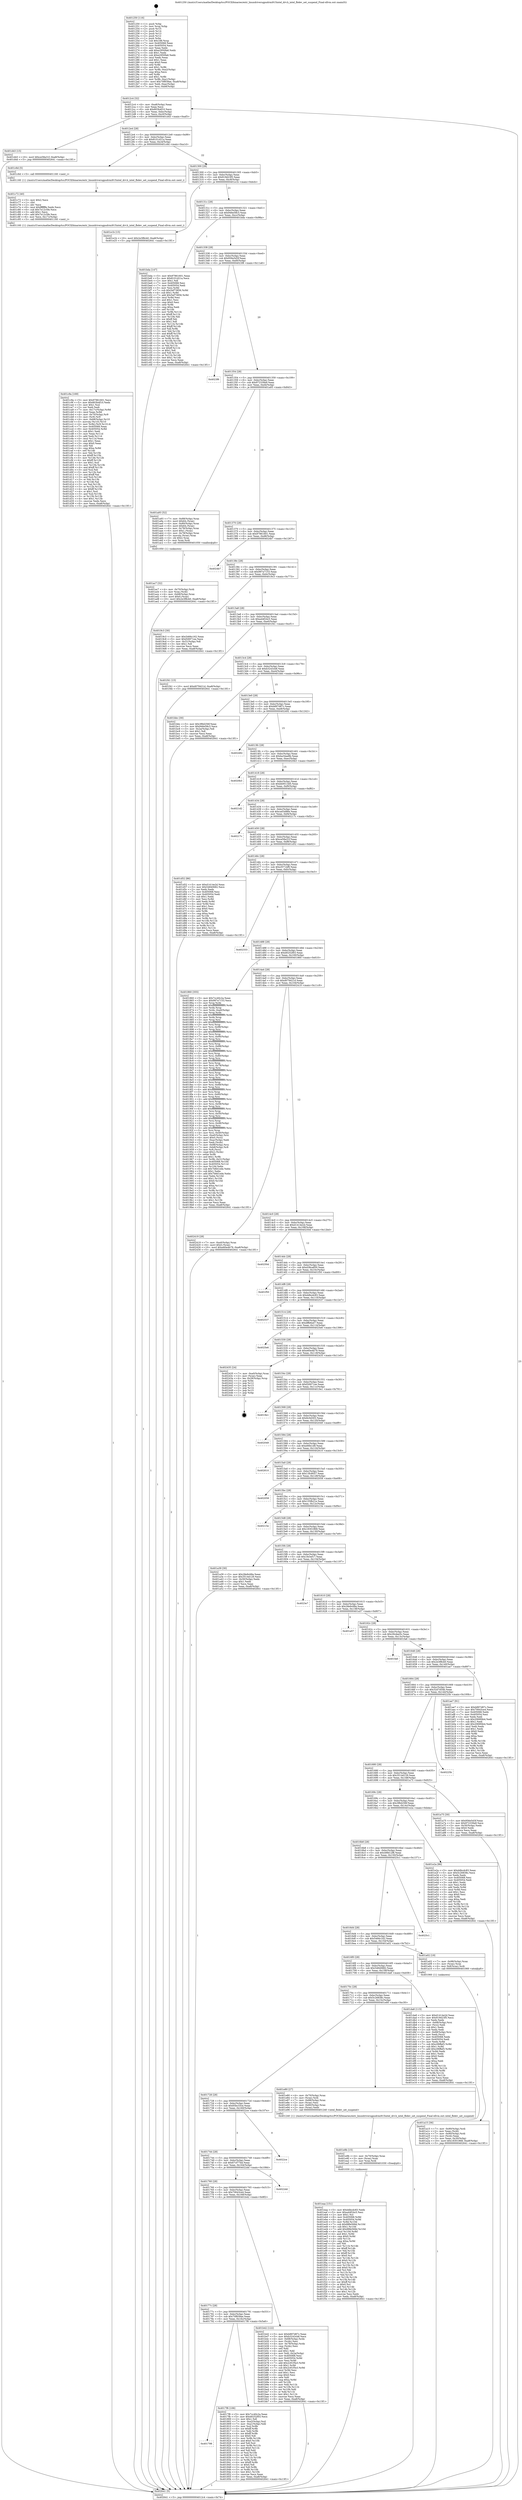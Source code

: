 digraph "0x401250" {
  label = "0x401250 (/mnt/c/Users/mathe/Desktop/tcc/POCII/binaries/extr_linuxdriversgpudrmi915intel_drv.h_intel_fbdev_set_suspend_Final-ollvm.out::main(0))"
  labelloc = "t"
  node[shape=record]

  Entry [label="",width=0.3,height=0.3,shape=circle,fillcolor=black,style=filled]
  "0x4012c4" [label="{
     0x4012c4 [32]\l
     | [instrs]\l
     &nbsp;&nbsp;0x4012c4 \<+6\>: mov -0xa8(%rbp),%eax\l
     &nbsp;&nbsp;0x4012ca \<+2\>: mov %eax,%ecx\l
     &nbsp;&nbsp;0x4012cc \<+6\>: sub $0x803b4f10,%ecx\l
     &nbsp;&nbsp;0x4012d2 \<+6\>: mov %eax,-0xbc(%rbp)\l
     &nbsp;&nbsp;0x4012d8 \<+6\>: mov %ecx,-0xc0(%rbp)\l
     &nbsp;&nbsp;0x4012de \<+6\>: je 0000000000401d43 \<main+0xaf3\>\l
  }"]
  "0x401d43" [label="{
     0x401d43 [15]\l
     | [instrs]\l
     &nbsp;&nbsp;0x401d43 \<+10\>: movl $0xce58a31f,-0xa8(%rbp)\l
     &nbsp;&nbsp;0x401d4d \<+5\>: jmp 0000000000402641 \<main+0x13f1\>\l
  }"]
  "0x4012e4" [label="{
     0x4012e4 [28]\l
     | [instrs]\l
     &nbsp;&nbsp;0x4012e4 \<+5\>: jmp 00000000004012e9 \<main+0x99\>\l
     &nbsp;&nbsp;0x4012e9 \<+6\>: mov -0xbc(%rbp),%eax\l
     &nbsp;&nbsp;0x4012ef \<+5\>: sub $0x8101d21a,%eax\l
     &nbsp;&nbsp;0x4012f4 \<+6\>: mov %eax,-0xc4(%rbp)\l
     &nbsp;&nbsp;0x4012fa \<+6\>: je 0000000000401c6d \<main+0xa1d\>\l
  }"]
  Exit [label="",width=0.3,height=0.3,shape=circle,fillcolor=black,style=filled,peripheries=2]
  "0x401c6d" [label="{
     0x401c6d [5]\l
     | [instrs]\l
     &nbsp;&nbsp;0x401c6d \<+5\>: call 0000000000401160 \<next_i\>\l
     | [calls]\l
     &nbsp;&nbsp;0x401160 \{1\} (/mnt/c/Users/mathe/Desktop/tcc/POCII/binaries/extr_linuxdriversgpudrmi915intel_drv.h_intel_fbdev_set_suspend_Final-ollvm.out::next_i)\l
  }"]
  "0x401300" [label="{
     0x401300 [28]\l
     | [instrs]\l
     &nbsp;&nbsp;0x401300 \<+5\>: jmp 0000000000401305 \<main+0xb5\>\l
     &nbsp;&nbsp;0x401305 \<+6\>: mov -0xbc(%rbp),%eax\l
     &nbsp;&nbsp;0x40130b \<+5\>: sub $0x919d23f5,%eax\l
     &nbsp;&nbsp;0x401310 \<+6\>: mov %eax,-0xc8(%rbp)\l
     &nbsp;&nbsp;0x401316 \<+6\>: je 0000000000401e1b \<main+0xbcb\>\l
  }"]
  "0x401eaa" [label="{
     0x401eaa [151]\l
     | [instrs]\l
     &nbsp;&nbsp;0x401eaa \<+5\>: mov $0xddbcdc83,%edx\l
     &nbsp;&nbsp;0x401eaf \<+5\>: mov $0xa44f24c5,%esi\l
     &nbsp;&nbsp;0x401eb4 \<+2\>: mov $0x1,%cl\l
     &nbsp;&nbsp;0x401eb6 \<+8\>: mov 0x405068,%r8d\l
     &nbsp;&nbsp;0x401ebe \<+8\>: mov 0x405054,%r9d\l
     &nbsp;&nbsp;0x401ec6 \<+3\>: mov %r8d,%r10d\l
     &nbsp;&nbsp;0x401ec9 \<+7\>: sub $0x88fe568d,%r10d\l
     &nbsp;&nbsp;0x401ed0 \<+4\>: sub $0x1,%r10d\l
     &nbsp;&nbsp;0x401ed4 \<+7\>: add $0x88fe568d,%r10d\l
     &nbsp;&nbsp;0x401edb \<+4\>: imul %r10d,%r8d\l
     &nbsp;&nbsp;0x401edf \<+4\>: and $0x1,%r8d\l
     &nbsp;&nbsp;0x401ee3 \<+4\>: cmp $0x0,%r8d\l
     &nbsp;&nbsp;0x401ee7 \<+4\>: sete %r11b\l
     &nbsp;&nbsp;0x401eeb \<+4\>: cmp $0xa,%r9d\l
     &nbsp;&nbsp;0x401eef \<+3\>: setl %bl\l
     &nbsp;&nbsp;0x401ef2 \<+3\>: mov %r11b,%r14b\l
     &nbsp;&nbsp;0x401ef5 \<+4\>: xor $0xff,%r14b\l
     &nbsp;&nbsp;0x401ef9 \<+3\>: mov %bl,%r15b\l
     &nbsp;&nbsp;0x401efc \<+4\>: xor $0xff,%r15b\l
     &nbsp;&nbsp;0x401f00 \<+3\>: xor $0x0,%cl\l
     &nbsp;&nbsp;0x401f03 \<+3\>: mov %r14b,%r12b\l
     &nbsp;&nbsp;0x401f06 \<+4\>: and $0x0,%r12b\l
     &nbsp;&nbsp;0x401f0a \<+3\>: and %cl,%r11b\l
     &nbsp;&nbsp;0x401f0d \<+3\>: mov %r15b,%r13b\l
     &nbsp;&nbsp;0x401f10 \<+4\>: and $0x0,%r13b\l
     &nbsp;&nbsp;0x401f14 \<+2\>: and %cl,%bl\l
     &nbsp;&nbsp;0x401f16 \<+3\>: or %r11b,%r12b\l
     &nbsp;&nbsp;0x401f19 \<+3\>: or %bl,%r13b\l
     &nbsp;&nbsp;0x401f1c \<+3\>: xor %r13b,%r12b\l
     &nbsp;&nbsp;0x401f1f \<+3\>: or %r15b,%r14b\l
     &nbsp;&nbsp;0x401f22 \<+4\>: xor $0xff,%r14b\l
     &nbsp;&nbsp;0x401f26 \<+3\>: or $0x0,%cl\l
     &nbsp;&nbsp;0x401f29 \<+3\>: and %cl,%r14b\l
     &nbsp;&nbsp;0x401f2c \<+3\>: or %r14b,%r12b\l
     &nbsp;&nbsp;0x401f2f \<+4\>: test $0x1,%r12b\l
     &nbsp;&nbsp;0x401f33 \<+3\>: cmovne %esi,%edx\l
     &nbsp;&nbsp;0x401f36 \<+6\>: mov %edx,-0xa8(%rbp)\l
     &nbsp;&nbsp;0x401f3c \<+5\>: jmp 0000000000402641 \<main+0x13f1\>\l
  }"]
  "0x401e1b" [label="{
     0x401e1b [15]\l
     | [instrs]\l
     &nbsp;&nbsp;0x401e1b \<+10\>: movl $0x2e3f8cb0,-0xa8(%rbp)\l
     &nbsp;&nbsp;0x401e25 \<+5\>: jmp 0000000000402641 \<main+0x13f1\>\l
  }"]
  "0x40131c" [label="{
     0x40131c [28]\l
     | [instrs]\l
     &nbsp;&nbsp;0x40131c \<+5\>: jmp 0000000000401321 \<main+0xd1\>\l
     &nbsp;&nbsp;0x401321 \<+6\>: mov -0xbc(%rbp),%eax\l
     &nbsp;&nbsp;0x401327 \<+5\>: sub $0x946e58c3,%eax\l
     &nbsp;&nbsp;0x40132c \<+6\>: mov %eax,-0xcc(%rbp)\l
     &nbsp;&nbsp;0x401332 \<+6\>: je 0000000000401bda \<main+0x98a\>\l
  }"]
  "0x401e9b" [label="{
     0x401e9b [15]\l
     | [instrs]\l
     &nbsp;&nbsp;0x401e9b \<+4\>: mov -0x70(%rbp),%rax\l
     &nbsp;&nbsp;0x401e9f \<+3\>: mov (%rax),%rax\l
     &nbsp;&nbsp;0x401ea2 \<+3\>: mov %rax,%rdi\l
     &nbsp;&nbsp;0x401ea5 \<+5\>: call 0000000000401030 \<free@plt\>\l
     | [calls]\l
     &nbsp;&nbsp;0x401030 \{1\} (unknown)\l
  }"]
  "0x401bda" [label="{
     0x401bda [147]\l
     | [instrs]\l
     &nbsp;&nbsp;0x401bda \<+5\>: mov $0x97861601,%eax\l
     &nbsp;&nbsp;0x401bdf \<+5\>: mov $0x8101d21a,%ecx\l
     &nbsp;&nbsp;0x401be4 \<+2\>: mov $0x1,%dl\l
     &nbsp;&nbsp;0x401be6 \<+7\>: mov 0x405068,%esi\l
     &nbsp;&nbsp;0x401bed \<+7\>: mov 0x405054,%edi\l
     &nbsp;&nbsp;0x401bf4 \<+3\>: mov %esi,%r8d\l
     &nbsp;&nbsp;0x401bf7 \<+7\>: sub $0x5ef73856,%r8d\l
     &nbsp;&nbsp;0x401bfe \<+4\>: sub $0x1,%r8d\l
     &nbsp;&nbsp;0x401c02 \<+7\>: add $0x5ef73856,%r8d\l
     &nbsp;&nbsp;0x401c09 \<+4\>: imul %r8d,%esi\l
     &nbsp;&nbsp;0x401c0d \<+3\>: and $0x1,%esi\l
     &nbsp;&nbsp;0x401c10 \<+3\>: cmp $0x0,%esi\l
     &nbsp;&nbsp;0x401c13 \<+4\>: sete %r9b\l
     &nbsp;&nbsp;0x401c17 \<+3\>: cmp $0xa,%edi\l
     &nbsp;&nbsp;0x401c1a \<+4\>: setl %r10b\l
     &nbsp;&nbsp;0x401c1e \<+3\>: mov %r9b,%r11b\l
     &nbsp;&nbsp;0x401c21 \<+4\>: xor $0xff,%r11b\l
     &nbsp;&nbsp;0x401c25 \<+3\>: mov %r10b,%bl\l
     &nbsp;&nbsp;0x401c28 \<+3\>: xor $0xff,%bl\l
     &nbsp;&nbsp;0x401c2b \<+3\>: xor $0x1,%dl\l
     &nbsp;&nbsp;0x401c2e \<+3\>: mov %r11b,%r14b\l
     &nbsp;&nbsp;0x401c31 \<+4\>: and $0xff,%r14b\l
     &nbsp;&nbsp;0x401c35 \<+3\>: and %dl,%r9b\l
     &nbsp;&nbsp;0x401c38 \<+3\>: mov %bl,%r15b\l
     &nbsp;&nbsp;0x401c3b \<+4\>: and $0xff,%r15b\l
     &nbsp;&nbsp;0x401c3f \<+3\>: and %dl,%r10b\l
     &nbsp;&nbsp;0x401c42 \<+3\>: or %r9b,%r14b\l
     &nbsp;&nbsp;0x401c45 \<+3\>: or %r10b,%r15b\l
     &nbsp;&nbsp;0x401c48 \<+3\>: xor %r15b,%r14b\l
     &nbsp;&nbsp;0x401c4b \<+3\>: or %bl,%r11b\l
     &nbsp;&nbsp;0x401c4e \<+4\>: xor $0xff,%r11b\l
     &nbsp;&nbsp;0x401c52 \<+3\>: or $0x1,%dl\l
     &nbsp;&nbsp;0x401c55 \<+3\>: and %dl,%r11b\l
     &nbsp;&nbsp;0x401c58 \<+3\>: or %r11b,%r14b\l
     &nbsp;&nbsp;0x401c5b \<+4\>: test $0x1,%r14b\l
     &nbsp;&nbsp;0x401c5f \<+3\>: cmovne %ecx,%eax\l
     &nbsp;&nbsp;0x401c62 \<+6\>: mov %eax,-0xa8(%rbp)\l
     &nbsp;&nbsp;0x401c68 \<+5\>: jmp 0000000000402641 \<main+0x13f1\>\l
  }"]
  "0x401338" [label="{
     0x401338 [28]\l
     | [instrs]\l
     &nbsp;&nbsp;0x401338 \<+5\>: jmp 000000000040133d \<main+0xed\>\l
     &nbsp;&nbsp;0x40133d \<+6\>: mov -0xbc(%rbp),%eax\l
     &nbsp;&nbsp;0x401343 \<+5\>: sub $0x956e5d3f,%eax\l
     &nbsp;&nbsp;0x401348 \<+6\>: mov %eax,-0xd0(%rbp)\l
     &nbsp;&nbsp;0x40134e \<+6\>: je 00000000004023f6 \<main+0x11a6\>\l
  }"]
  "0x401c9a" [label="{
     0x401c9a [169]\l
     | [instrs]\l
     &nbsp;&nbsp;0x401c9a \<+5\>: mov $0x97861601,%ecx\l
     &nbsp;&nbsp;0x401c9f \<+5\>: mov $0x803b4f10,%edx\l
     &nbsp;&nbsp;0x401ca4 \<+3\>: mov $0x1,%sil\l
     &nbsp;&nbsp;0x401ca7 \<+2\>: xor %edi,%edi\l
     &nbsp;&nbsp;0x401ca9 \<+7\>: mov -0x17c(%rbp),%r8d\l
     &nbsp;&nbsp;0x401cb0 \<+4\>: imul %eax,%r8d\l
     &nbsp;&nbsp;0x401cb4 \<+4\>: mov -0x70(%rbp),%r9\l
     &nbsp;&nbsp;0x401cb8 \<+3\>: mov (%r9),%r9\l
     &nbsp;&nbsp;0x401cbb \<+4\>: mov -0x68(%rbp),%r10\l
     &nbsp;&nbsp;0x401cbf \<+3\>: movslq (%r10),%r10\l
     &nbsp;&nbsp;0x401cc2 \<+4\>: mov %r8d,(%r9,%r10,4)\l
     &nbsp;&nbsp;0x401cc6 \<+7\>: mov 0x405068,%eax\l
     &nbsp;&nbsp;0x401ccd \<+8\>: mov 0x405054,%r8d\l
     &nbsp;&nbsp;0x401cd5 \<+3\>: sub $0x1,%edi\l
     &nbsp;&nbsp;0x401cd8 \<+3\>: mov %eax,%r11d\l
     &nbsp;&nbsp;0x401cdb \<+3\>: add %edi,%r11d\l
     &nbsp;&nbsp;0x401cde \<+4\>: imul %r11d,%eax\l
     &nbsp;&nbsp;0x401ce2 \<+3\>: and $0x1,%eax\l
     &nbsp;&nbsp;0x401ce5 \<+3\>: cmp $0x0,%eax\l
     &nbsp;&nbsp;0x401ce8 \<+3\>: sete %bl\l
     &nbsp;&nbsp;0x401ceb \<+4\>: cmp $0xa,%r8d\l
     &nbsp;&nbsp;0x401cef \<+4\>: setl %r14b\l
     &nbsp;&nbsp;0x401cf3 \<+3\>: mov %bl,%r15b\l
     &nbsp;&nbsp;0x401cf6 \<+4\>: xor $0xff,%r15b\l
     &nbsp;&nbsp;0x401cfa \<+3\>: mov %r14b,%r12b\l
     &nbsp;&nbsp;0x401cfd \<+4\>: xor $0xff,%r12b\l
     &nbsp;&nbsp;0x401d01 \<+4\>: xor $0x1,%sil\l
     &nbsp;&nbsp;0x401d05 \<+3\>: mov %r15b,%r13b\l
     &nbsp;&nbsp;0x401d08 \<+4\>: and $0xff,%r13b\l
     &nbsp;&nbsp;0x401d0c \<+3\>: and %sil,%bl\l
     &nbsp;&nbsp;0x401d0f \<+3\>: mov %r12b,%al\l
     &nbsp;&nbsp;0x401d12 \<+2\>: and $0xff,%al\l
     &nbsp;&nbsp;0x401d14 \<+3\>: and %sil,%r14b\l
     &nbsp;&nbsp;0x401d17 \<+3\>: or %bl,%r13b\l
     &nbsp;&nbsp;0x401d1a \<+3\>: or %r14b,%al\l
     &nbsp;&nbsp;0x401d1d \<+3\>: xor %al,%r13b\l
     &nbsp;&nbsp;0x401d20 \<+3\>: or %r12b,%r15b\l
     &nbsp;&nbsp;0x401d23 \<+4\>: xor $0xff,%r15b\l
     &nbsp;&nbsp;0x401d27 \<+4\>: or $0x1,%sil\l
     &nbsp;&nbsp;0x401d2b \<+3\>: and %sil,%r15b\l
     &nbsp;&nbsp;0x401d2e \<+3\>: or %r15b,%r13b\l
     &nbsp;&nbsp;0x401d31 \<+4\>: test $0x1,%r13b\l
     &nbsp;&nbsp;0x401d35 \<+3\>: cmovne %edx,%ecx\l
     &nbsp;&nbsp;0x401d38 \<+6\>: mov %ecx,-0xa8(%rbp)\l
     &nbsp;&nbsp;0x401d3e \<+5\>: jmp 0000000000402641 \<main+0x13f1\>\l
  }"]
  "0x4023f6" [label="{
     0x4023f6\l
  }", style=dashed]
  "0x401354" [label="{
     0x401354 [28]\l
     | [instrs]\l
     &nbsp;&nbsp;0x401354 \<+5\>: jmp 0000000000401359 \<main+0x109\>\l
     &nbsp;&nbsp;0x401359 \<+6\>: mov -0xbc(%rbp),%eax\l
     &nbsp;&nbsp;0x40135f \<+5\>: sub $0x972339a9,%eax\l
     &nbsp;&nbsp;0x401364 \<+6\>: mov %eax,-0xd4(%rbp)\l
     &nbsp;&nbsp;0x40136a \<+6\>: je 0000000000401a93 \<main+0x843\>\l
  }"]
  "0x401c72" [label="{
     0x401c72 [40]\l
     | [instrs]\l
     &nbsp;&nbsp;0x401c72 \<+5\>: mov $0x2,%ecx\l
     &nbsp;&nbsp;0x401c77 \<+1\>: cltd\l
     &nbsp;&nbsp;0x401c78 \<+2\>: idiv %ecx\l
     &nbsp;&nbsp;0x401c7a \<+6\>: imul $0xfffffffe,%edx,%ecx\l
     &nbsp;&nbsp;0x401c80 \<+6\>: sub $0x7e12c5fe,%ecx\l
     &nbsp;&nbsp;0x401c86 \<+3\>: add $0x1,%ecx\l
     &nbsp;&nbsp;0x401c89 \<+6\>: add $0x7e12c5fe,%ecx\l
     &nbsp;&nbsp;0x401c8f \<+6\>: mov %ecx,-0x17c(%rbp)\l
     &nbsp;&nbsp;0x401c95 \<+5\>: call 0000000000401160 \<next_i\>\l
     | [calls]\l
     &nbsp;&nbsp;0x401160 \{1\} (/mnt/c/Users/mathe/Desktop/tcc/POCII/binaries/extr_linuxdriversgpudrmi915intel_drv.h_intel_fbdev_set_suspend_Final-ollvm.out::next_i)\l
  }"]
  "0x401a93" [label="{
     0x401a93 [52]\l
     | [instrs]\l
     &nbsp;&nbsp;0x401a93 \<+7\>: mov -0x88(%rbp),%rax\l
     &nbsp;&nbsp;0x401a9a \<+6\>: movl $0x64,(%rax)\l
     &nbsp;&nbsp;0x401aa0 \<+4\>: mov -0x80(%rbp),%rax\l
     &nbsp;&nbsp;0x401aa4 \<+6\>: movl $0x64,(%rax)\l
     &nbsp;&nbsp;0x401aaa \<+4\>: mov -0x78(%rbp),%rax\l
     &nbsp;&nbsp;0x401aae \<+6\>: movl $0x1,(%rax)\l
     &nbsp;&nbsp;0x401ab4 \<+4\>: mov -0x78(%rbp),%rax\l
     &nbsp;&nbsp;0x401ab8 \<+3\>: movslq (%rax),%rax\l
     &nbsp;&nbsp;0x401abb \<+4\>: shl $0x2,%rax\l
     &nbsp;&nbsp;0x401abf \<+3\>: mov %rax,%rdi\l
     &nbsp;&nbsp;0x401ac2 \<+5\>: call 0000000000401050 \<malloc@plt\>\l
     | [calls]\l
     &nbsp;&nbsp;0x401050 \{1\} (unknown)\l
  }"]
  "0x401370" [label="{
     0x401370 [28]\l
     | [instrs]\l
     &nbsp;&nbsp;0x401370 \<+5\>: jmp 0000000000401375 \<main+0x125\>\l
     &nbsp;&nbsp;0x401375 \<+6\>: mov -0xbc(%rbp),%eax\l
     &nbsp;&nbsp;0x40137b \<+5\>: sub $0x97861601,%eax\l
     &nbsp;&nbsp;0x401380 \<+6\>: mov %eax,-0xd8(%rbp)\l
     &nbsp;&nbsp;0x401386 \<+6\>: je 00000000004024b7 \<main+0x1267\>\l
  }"]
  "0x401ac7" [label="{
     0x401ac7 [32]\l
     | [instrs]\l
     &nbsp;&nbsp;0x401ac7 \<+4\>: mov -0x70(%rbp),%rdi\l
     &nbsp;&nbsp;0x401acb \<+3\>: mov %rax,(%rdi)\l
     &nbsp;&nbsp;0x401ace \<+4\>: mov -0x68(%rbp),%rax\l
     &nbsp;&nbsp;0x401ad2 \<+6\>: movl $0x0,(%rax)\l
     &nbsp;&nbsp;0x401ad8 \<+10\>: movl $0x2e3f8cb0,-0xa8(%rbp)\l
     &nbsp;&nbsp;0x401ae2 \<+5\>: jmp 0000000000402641 \<main+0x13f1\>\l
  }"]
  "0x4024b7" [label="{
     0x4024b7\l
  }", style=dashed]
  "0x40138c" [label="{
     0x40138c [28]\l
     | [instrs]\l
     &nbsp;&nbsp;0x40138c \<+5\>: jmp 0000000000401391 \<main+0x141\>\l
     &nbsp;&nbsp;0x401391 \<+6\>: mov -0xbc(%rbp),%eax\l
     &nbsp;&nbsp;0x401397 \<+5\>: sub $0x997a7153,%eax\l
     &nbsp;&nbsp;0x40139c \<+6\>: mov %eax,-0xdc(%rbp)\l
     &nbsp;&nbsp;0x4013a2 \<+6\>: je 00000000004019c3 \<main+0x773\>\l
  }"]
  "0x401a15" [label="{
     0x401a15 [36]\l
     | [instrs]\l
     &nbsp;&nbsp;0x401a15 \<+7\>: mov -0x90(%rbp),%rdi\l
     &nbsp;&nbsp;0x401a1c \<+2\>: mov %eax,(%rdi)\l
     &nbsp;&nbsp;0x401a1e \<+7\>: mov -0x90(%rbp),%rdi\l
     &nbsp;&nbsp;0x401a25 \<+2\>: mov (%rdi),%eax\l
     &nbsp;&nbsp;0x401a27 \<+3\>: mov %eax,-0x30(%rbp)\l
     &nbsp;&nbsp;0x401a2a \<+10\>: movl $0x18301868,-0xa8(%rbp)\l
     &nbsp;&nbsp;0x401a34 \<+5\>: jmp 0000000000402641 \<main+0x13f1\>\l
  }"]
  "0x4019c3" [label="{
     0x4019c3 [30]\l
     | [instrs]\l
     &nbsp;&nbsp;0x4019c3 \<+5\>: mov $0x5466c162,%eax\l
     &nbsp;&nbsp;0x4019c8 \<+5\>: mov $0xf26971ee,%ecx\l
     &nbsp;&nbsp;0x4019cd \<+3\>: mov -0x31(%rbp),%dl\l
     &nbsp;&nbsp;0x4019d0 \<+3\>: test $0x1,%dl\l
     &nbsp;&nbsp;0x4019d3 \<+3\>: cmovne %ecx,%eax\l
     &nbsp;&nbsp;0x4019d6 \<+6\>: mov %eax,-0xa8(%rbp)\l
     &nbsp;&nbsp;0x4019dc \<+5\>: jmp 0000000000402641 \<main+0x13f1\>\l
  }"]
  "0x4013a8" [label="{
     0x4013a8 [28]\l
     | [instrs]\l
     &nbsp;&nbsp;0x4013a8 \<+5\>: jmp 00000000004013ad \<main+0x15d\>\l
     &nbsp;&nbsp;0x4013ad \<+6\>: mov -0xbc(%rbp),%eax\l
     &nbsp;&nbsp;0x4013b3 \<+5\>: sub $0xa44f24c5,%eax\l
     &nbsp;&nbsp;0x4013b8 \<+6\>: mov %eax,-0xe0(%rbp)\l
     &nbsp;&nbsp;0x4013be \<+6\>: je 0000000000401f41 \<main+0xcf1\>\l
  }"]
  "0x401250" [label="{
     0x401250 [116]\l
     | [instrs]\l
     &nbsp;&nbsp;0x401250 \<+1\>: push %rbp\l
     &nbsp;&nbsp;0x401251 \<+3\>: mov %rsp,%rbp\l
     &nbsp;&nbsp;0x401254 \<+2\>: push %r15\l
     &nbsp;&nbsp;0x401256 \<+2\>: push %r14\l
     &nbsp;&nbsp;0x401258 \<+2\>: push %r13\l
     &nbsp;&nbsp;0x40125a \<+2\>: push %r12\l
     &nbsp;&nbsp;0x40125c \<+1\>: push %rbx\l
     &nbsp;&nbsp;0x40125d \<+7\>: sub $0x188,%rsp\l
     &nbsp;&nbsp;0x401264 \<+7\>: mov 0x405068,%eax\l
     &nbsp;&nbsp;0x40126b \<+7\>: mov 0x405054,%ecx\l
     &nbsp;&nbsp;0x401272 \<+2\>: mov %eax,%edx\l
     &nbsp;&nbsp;0x401274 \<+6\>: add $0xe2950fa6,%edx\l
     &nbsp;&nbsp;0x40127a \<+3\>: sub $0x1,%edx\l
     &nbsp;&nbsp;0x40127d \<+6\>: sub $0xe2950fa6,%edx\l
     &nbsp;&nbsp;0x401283 \<+3\>: imul %edx,%eax\l
     &nbsp;&nbsp;0x401286 \<+3\>: and $0x1,%eax\l
     &nbsp;&nbsp;0x401289 \<+3\>: cmp $0x0,%eax\l
     &nbsp;&nbsp;0x40128c \<+4\>: sete %r8b\l
     &nbsp;&nbsp;0x401290 \<+4\>: and $0x1,%r8b\l
     &nbsp;&nbsp;0x401294 \<+7\>: mov %r8b,-0xa2(%rbp)\l
     &nbsp;&nbsp;0x40129b \<+3\>: cmp $0xa,%ecx\l
     &nbsp;&nbsp;0x40129e \<+4\>: setl %r8b\l
     &nbsp;&nbsp;0x4012a2 \<+4\>: and $0x1,%r8b\l
     &nbsp;&nbsp;0x4012a6 \<+7\>: mov %r8b,-0xa1(%rbp)\l
     &nbsp;&nbsp;0x4012ad \<+10\>: movl $0x70f839ae,-0xa8(%rbp)\l
     &nbsp;&nbsp;0x4012b7 \<+6\>: mov %edi,-0xac(%rbp)\l
     &nbsp;&nbsp;0x4012bd \<+7\>: mov %rsi,-0xb8(%rbp)\l
  }"]
  "0x401f41" [label="{
     0x401f41 [15]\l
     | [instrs]\l
     &nbsp;&nbsp;0x401f41 \<+10\>: movl $0xd079421d,-0xa8(%rbp)\l
     &nbsp;&nbsp;0x401f4b \<+5\>: jmp 0000000000402641 \<main+0x13f1\>\l
  }"]
  "0x4013c4" [label="{
     0x4013c4 [28]\l
     | [instrs]\l
     &nbsp;&nbsp;0x4013c4 \<+5\>: jmp 00000000004013c9 \<main+0x179\>\l
     &nbsp;&nbsp;0x4013c9 \<+6\>: mov -0xbc(%rbp),%eax\l
     &nbsp;&nbsp;0x4013cf \<+5\>: sub $0xb3243cb8,%eax\l
     &nbsp;&nbsp;0x4013d4 \<+6\>: mov %eax,-0xe4(%rbp)\l
     &nbsp;&nbsp;0x4013da \<+6\>: je 0000000000401bbc \<main+0x96c\>\l
  }"]
  "0x402641" [label="{
     0x402641 [5]\l
     | [instrs]\l
     &nbsp;&nbsp;0x402641 \<+5\>: jmp 00000000004012c4 \<main+0x74\>\l
  }"]
  "0x401bbc" [label="{
     0x401bbc [30]\l
     | [instrs]\l
     &nbsp;&nbsp;0x401bbc \<+5\>: mov $0x3f6d256f,%eax\l
     &nbsp;&nbsp;0x401bc1 \<+5\>: mov $0x946e58c3,%ecx\l
     &nbsp;&nbsp;0x401bc6 \<+3\>: mov -0x2a(%rbp),%dl\l
     &nbsp;&nbsp;0x401bc9 \<+3\>: test $0x1,%dl\l
     &nbsp;&nbsp;0x401bcc \<+3\>: cmovne %ecx,%eax\l
     &nbsp;&nbsp;0x401bcf \<+6\>: mov %eax,-0xa8(%rbp)\l
     &nbsp;&nbsp;0x401bd5 \<+5\>: jmp 0000000000402641 \<main+0x13f1\>\l
  }"]
  "0x4013e0" [label="{
     0x4013e0 [28]\l
     | [instrs]\l
     &nbsp;&nbsp;0x4013e0 \<+5\>: jmp 00000000004013e5 \<main+0x195\>\l
     &nbsp;&nbsp;0x4013e5 \<+6\>: mov -0xbc(%rbp),%eax\l
     &nbsp;&nbsp;0x4013eb \<+5\>: sub $0xb897d87c,%eax\l
     &nbsp;&nbsp;0x4013f0 \<+6\>: mov %eax,-0xe8(%rbp)\l
     &nbsp;&nbsp;0x4013f6 \<+6\>: je 0000000000402492 \<main+0x1242\>\l
  }"]
  "0x401798" [label="{
     0x401798\l
  }", style=dashed]
  "0x402492" [label="{
     0x402492\l
  }", style=dashed]
  "0x4013fc" [label="{
     0x4013fc [28]\l
     | [instrs]\l
     &nbsp;&nbsp;0x4013fc \<+5\>: jmp 0000000000401401 \<main+0x1b1\>\l
     &nbsp;&nbsp;0x401401 \<+6\>: mov -0xbc(%rbp),%eax\l
     &nbsp;&nbsp;0x401407 \<+5\>: sub $0xba34ae8b,%eax\l
     &nbsp;&nbsp;0x40140c \<+6\>: mov %eax,-0xec(%rbp)\l
     &nbsp;&nbsp;0x401412 \<+6\>: je 00000000004020b3 \<main+0xe63\>\l
  }"]
  "0x4017f6" [label="{
     0x4017f6 [106]\l
     | [instrs]\l
     &nbsp;&nbsp;0x4017f6 \<+5\>: mov $0x7cc40c2a,%eax\l
     &nbsp;&nbsp;0x4017fb \<+5\>: mov $0xd0252f03,%ecx\l
     &nbsp;&nbsp;0x401800 \<+2\>: mov $0x1,%dl\l
     &nbsp;&nbsp;0x401802 \<+7\>: mov -0xa2(%rbp),%sil\l
     &nbsp;&nbsp;0x401809 \<+7\>: mov -0xa1(%rbp),%dil\l
     &nbsp;&nbsp;0x401810 \<+3\>: mov %sil,%r8b\l
     &nbsp;&nbsp;0x401813 \<+4\>: xor $0xff,%r8b\l
     &nbsp;&nbsp;0x401817 \<+3\>: mov %dil,%r9b\l
     &nbsp;&nbsp;0x40181a \<+4\>: xor $0xff,%r9b\l
     &nbsp;&nbsp;0x40181e \<+3\>: xor $0x0,%dl\l
     &nbsp;&nbsp;0x401821 \<+3\>: mov %r8b,%r10b\l
     &nbsp;&nbsp;0x401824 \<+4\>: and $0x0,%r10b\l
     &nbsp;&nbsp;0x401828 \<+3\>: and %dl,%sil\l
     &nbsp;&nbsp;0x40182b \<+3\>: mov %r9b,%r11b\l
     &nbsp;&nbsp;0x40182e \<+4\>: and $0x0,%r11b\l
     &nbsp;&nbsp;0x401832 \<+3\>: and %dl,%dil\l
     &nbsp;&nbsp;0x401835 \<+3\>: or %sil,%r10b\l
     &nbsp;&nbsp;0x401838 \<+3\>: or %dil,%r11b\l
     &nbsp;&nbsp;0x40183b \<+3\>: xor %r11b,%r10b\l
     &nbsp;&nbsp;0x40183e \<+3\>: or %r9b,%r8b\l
     &nbsp;&nbsp;0x401841 \<+4\>: xor $0xff,%r8b\l
     &nbsp;&nbsp;0x401845 \<+3\>: or $0x0,%dl\l
     &nbsp;&nbsp;0x401848 \<+3\>: and %dl,%r8b\l
     &nbsp;&nbsp;0x40184b \<+3\>: or %r8b,%r10b\l
     &nbsp;&nbsp;0x40184e \<+4\>: test $0x1,%r10b\l
     &nbsp;&nbsp;0x401852 \<+3\>: cmovne %ecx,%eax\l
     &nbsp;&nbsp;0x401855 \<+6\>: mov %eax,-0xa8(%rbp)\l
     &nbsp;&nbsp;0x40185b \<+5\>: jmp 0000000000402641 \<main+0x13f1\>\l
  }"]
  "0x4020b3" [label="{
     0x4020b3\l
  }", style=dashed]
  "0x401418" [label="{
     0x401418 [28]\l
     | [instrs]\l
     &nbsp;&nbsp;0x401418 \<+5\>: jmp 000000000040141d \<main+0x1cd\>\l
     &nbsp;&nbsp;0x40141d \<+6\>: mov -0xbc(%rbp),%eax\l
     &nbsp;&nbsp;0x401423 \<+5\>: sub $0xbb9513d5,%eax\l
     &nbsp;&nbsp;0x401428 \<+6\>: mov %eax,-0xf0(%rbp)\l
     &nbsp;&nbsp;0x40142e \<+6\>: je 00000000004021d2 \<main+0xf82\>\l
  }"]
  "0x40177c" [label="{
     0x40177c [28]\l
     | [instrs]\l
     &nbsp;&nbsp;0x40177c \<+5\>: jmp 0000000000401781 \<main+0x531\>\l
     &nbsp;&nbsp;0x401781 \<+6\>: mov -0xbc(%rbp),%eax\l
     &nbsp;&nbsp;0x401787 \<+5\>: sub $0x70f839ae,%eax\l
     &nbsp;&nbsp;0x40178c \<+6\>: mov %eax,-0x16c(%rbp)\l
     &nbsp;&nbsp;0x401792 \<+6\>: je 00000000004017f6 \<main+0x5a6\>\l
  }"]
  "0x4021d2" [label="{
     0x4021d2\l
  }", style=dashed]
  "0x401434" [label="{
     0x401434 [28]\l
     | [instrs]\l
     &nbsp;&nbsp;0x401434 \<+5\>: jmp 0000000000401439 \<main+0x1e9\>\l
     &nbsp;&nbsp;0x401439 \<+6\>: mov -0xbc(%rbp),%eax\l
     &nbsp;&nbsp;0x40143f \<+5\>: sub $0xca03d86e,%eax\l
     &nbsp;&nbsp;0x401444 \<+6\>: mov %eax,-0xf4(%rbp)\l
     &nbsp;&nbsp;0x40144a \<+6\>: je 000000000040217c \<main+0xf2c\>\l
  }"]
  "0x401b42" [label="{
     0x401b42 [122]\l
     | [instrs]\l
     &nbsp;&nbsp;0x401b42 \<+5\>: mov $0xb897d87c,%eax\l
     &nbsp;&nbsp;0x401b47 \<+5\>: mov $0xb3243cb8,%ecx\l
     &nbsp;&nbsp;0x401b4c \<+4\>: mov -0x68(%rbp),%rdx\l
     &nbsp;&nbsp;0x401b50 \<+2\>: mov (%rdx),%esi\l
     &nbsp;&nbsp;0x401b52 \<+4\>: mov -0x78(%rbp),%rdx\l
     &nbsp;&nbsp;0x401b56 \<+2\>: cmp (%rdx),%esi\l
     &nbsp;&nbsp;0x401b58 \<+4\>: setl %dil\l
     &nbsp;&nbsp;0x401b5c \<+4\>: and $0x1,%dil\l
     &nbsp;&nbsp;0x401b60 \<+4\>: mov %dil,-0x2a(%rbp)\l
     &nbsp;&nbsp;0x401b64 \<+7\>: mov 0x405068,%esi\l
     &nbsp;&nbsp;0x401b6b \<+8\>: mov 0x405054,%r8d\l
     &nbsp;&nbsp;0x401b73 \<+3\>: mov %esi,%r9d\l
     &nbsp;&nbsp;0x401b76 \<+7\>: add $0x2c91f5e3,%r9d\l
     &nbsp;&nbsp;0x401b7d \<+4\>: sub $0x1,%r9d\l
     &nbsp;&nbsp;0x401b81 \<+7\>: sub $0x2c91f5e3,%r9d\l
     &nbsp;&nbsp;0x401b88 \<+4\>: imul %r9d,%esi\l
     &nbsp;&nbsp;0x401b8c \<+3\>: and $0x1,%esi\l
     &nbsp;&nbsp;0x401b8f \<+3\>: cmp $0x0,%esi\l
     &nbsp;&nbsp;0x401b92 \<+4\>: sete %dil\l
     &nbsp;&nbsp;0x401b96 \<+4\>: cmp $0xa,%r8d\l
     &nbsp;&nbsp;0x401b9a \<+4\>: setl %r10b\l
     &nbsp;&nbsp;0x401b9e \<+3\>: mov %dil,%r11b\l
     &nbsp;&nbsp;0x401ba1 \<+3\>: and %r10b,%r11b\l
     &nbsp;&nbsp;0x401ba4 \<+3\>: xor %r10b,%dil\l
     &nbsp;&nbsp;0x401ba7 \<+3\>: or %dil,%r11b\l
     &nbsp;&nbsp;0x401baa \<+4\>: test $0x1,%r11b\l
     &nbsp;&nbsp;0x401bae \<+3\>: cmovne %ecx,%eax\l
     &nbsp;&nbsp;0x401bb1 \<+6\>: mov %eax,-0xa8(%rbp)\l
     &nbsp;&nbsp;0x401bb7 \<+5\>: jmp 0000000000402641 \<main+0x13f1\>\l
  }"]
  "0x40217c" [label="{
     0x40217c\l
  }", style=dashed]
  "0x401450" [label="{
     0x401450 [28]\l
     | [instrs]\l
     &nbsp;&nbsp;0x401450 \<+5\>: jmp 0000000000401455 \<main+0x205\>\l
     &nbsp;&nbsp;0x401455 \<+6\>: mov -0xbc(%rbp),%eax\l
     &nbsp;&nbsp;0x40145b \<+5\>: sub $0xce58a31f,%eax\l
     &nbsp;&nbsp;0x401460 \<+6\>: mov %eax,-0xf8(%rbp)\l
     &nbsp;&nbsp;0x401466 \<+6\>: je 0000000000401d52 \<main+0xb02\>\l
  }"]
  "0x401760" [label="{
     0x401760 [28]\l
     | [instrs]\l
     &nbsp;&nbsp;0x401760 \<+5\>: jmp 0000000000401765 \<main+0x515\>\l
     &nbsp;&nbsp;0x401765 \<+6\>: mov -0xbc(%rbp),%eax\l
     &nbsp;&nbsp;0x40176b \<+5\>: sub $0x70643ce4,%eax\l
     &nbsp;&nbsp;0x401770 \<+6\>: mov %eax,-0x168(%rbp)\l
     &nbsp;&nbsp;0x401776 \<+6\>: je 0000000000401b42 \<main+0x8f2\>\l
  }"]
  "0x401d52" [label="{
     0x401d52 [86]\l
     | [instrs]\l
     &nbsp;&nbsp;0x401d52 \<+5\>: mov $0xd1414e2d,%eax\l
     &nbsp;&nbsp;0x401d57 \<+5\>: mov $0x54840682,%ecx\l
     &nbsp;&nbsp;0x401d5c \<+2\>: xor %edx,%edx\l
     &nbsp;&nbsp;0x401d5e \<+7\>: mov 0x405068,%esi\l
     &nbsp;&nbsp;0x401d65 \<+7\>: mov 0x405054,%edi\l
     &nbsp;&nbsp;0x401d6c \<+3\>: sub $0x1,%edx\l
     &nbsp;&nbsp;0x401d6f \<+3\>: mov %esi,%r8d\l
     &nbsp;&nbsp;0x401d72 \<+3\>: add %edx,%r8d\l
     &nbsp;&nbsp;0x401d75 \<+4\>: imul %r8d,%esi\l
     &nbsp;&nbsp;0x401d79 \<+3\>: and $0x1,%esi\l
     &nbsp;&nbsp;0x401d7c \<+3\>: cmp $0x0,%esi\l
     &nbsp;&nbsp;0x401d7f \<+4\>: sete %r9b\l
     &nbsp;&nbsp;0x401d83 \<+3\>: cmp $0xa,%edi\l
     &nbsp;&nbsp;0x401d86 \<+4\>: setl %r10b\l
     &nbsp;&nbsp;0x401d8a \<+3\>: mov %r9b,%r11b\l
     &nbsp;&nbsp;0x401d8d \<+3\>: and %r10b,%r11b\l
     &nbsp;&nbsp;0x401d90 \<+3\>: xor %r10b,%r9b\l
     &nbsp;&nbsp;0x401d93 \<+3\>: or %r9b,%r11b\l
     &nbsp;&nbsp;0x401d96 \<+4\>: test $0x1,%r11b\l
     &nbsp;&nbsp;0x401d9a \<+3\>: cmovne %ecx,%eax\l
     &nbsp;&nbsp;0x401d9d \<+6\>: mov %eax,-0xa8(%rbp)\l
     &nbsp;&nbsp;0x401da3 \<+5\>: jmp 0000000000402641 \<main+0x13f1\>\l
  }"]
  "0x40146c" [label="{
     0x40146c [28]\l
     | [instrs]\l
     &nbsp;&nbsp;0x40146c \<+5\>: jmp 0000000000401471 \<main+0x221\>\l
     &nbsp;&nbsp;0x401471 \<+6\>: mov -0xbc(%rbp),%eax\l
     &nbsp;&nbsp;0x401477 \<+5\>: sub $0xcf371bf9,%eax\l
     &nbsp;&nbsp;0x40147c \<+6\>: mov %eax,-0xfc(%rbp)\l
     &nbsp;&nbsp;0x401482 \<+6\>: je 0000000000402333 \<main+0x10e3\>\l
  }"]
  "0x4022dd" [label="{
     0x4022dd\l
  }", style=dashed]
  "0x402333" [label="{
     0x402333\l
  }", style=dashed]
  "0x401488" [label="{
     0x401488 [28]\l
     | [instrs]\l
     &nbsp;&nbsp;0x401488 \<+5\>: jmp 000000000040148d \<main+0x23d\>\l
     &nbsp;&nbsp;0x40148d \<+6\>: mov -0xbc(%rbp),%eax\l
     &nbsp;&nbsp;0x401493 \<+5\>: sub $0xd0252f03,%eax\l
     &nbsp;&nbsp;0x401498 \<+6\>: mov %eax,-0x100(%rbp)\l
     &nbsp;&nbsp;0x40149e \<+6\>: je 0000000000401860 \<main+0x610\>\l
  }"]
  "0x401744" [label="{
     0x401744 [28]\l
     | [instrs]\l
     &nbsp;&nbsp;0x401744 \<+5\>: jmp 0000000000401749 \<main+0x4f9\>\l
     &nbsp;&nbsp;0x401749 \<+6\>: mov -0xbc(%rbp),%eax\l
     &nbsp;&nbsp;0x40174f \<+5\>: sub $0x67cf77bd,%eax\l
     &nbsp;&nbsp;0x401754 \<+6\>: mov %eax,-0x164(%rbp)\l
     &nbsp;&nbsp;0x40175a \<+6\>: je 00000000004022dd \<main+0x108d\>\l
  }"]
  "0x401860" [label="{
     0x401860 [355]\l
     | [instrs]\l
     &nbsp;&nbsp;0x401860 \<+5\>: mov $0x7cc40c2a,%eax\l
     &nbsp;&nbsp;0x401865 \<+5\>: mov $0x997a7153,%ecx\l
     &nbsp;&nbsp;0x40186a \<+3\>: mov %rsp,%rdx\l
     &nbsp;&nbsp;0x40186d \<+4\>: add $0xfffffffffffffff0,%rdx\l
     &nbsp;&nbsp;0x401871 \<+3\>: mov %rdx,%rsp\l
     &nbsp;&nbsp;0x401874 \<+7\>: mov %rdx,-0xa0(%rbp)\l
     &nbsp;&nbsp;0x40187b \<+3\>: mov %rsp,%rdx\l
     &nbsp;&nbsp;0x40187e \<+4\>: add $0xfffffffffffffff0,%rdx\l
     &nbsp;&nbsp;0x401882 \<+3\>: mov %rdx,%rsp\l
     &nbsp;&nbsp;0x401885 \<+3\>: mov %rsp,%rsi\l
     &nbsp;&nbsp;0x401888 \<+4\>: add $0xfffffffffffffff0,%rsi\l
     &nbsp;&nbsp;0x40188c \<+3\>: mov %rsi,%rsp\l
     &nbsp;&nbsp;0x40188f \<+7\>: mov %rsi,-0x98(%rbp)\l
     &nbsp;&nbsp;0x401896 \<+3\>: mov %rsp,%rsi\l
     &nbsp;&nbsp;0x401899 \<+4\>: add $0xfffffffffffffff0,%rsi\l
     &nbsp;&nbsp;0x40189d \<+3\>: mov %rsi,%rsp\l
     &nbsp;&nbsp;0x4018a0 \<+7\>: mov %rsi,-0x90(%rbp)\l
     &nbsp;&nbsp;0x4018a7 \<+3\>: mov %rsp,%rsi\l
     &nbsp;&nbsp;0x4018aa \<+4\>: add $0xfffffffffffffff0,%rsi\l
     &nbsp;&nbsp;0x4018ae \<+3\>: mov %rsi,%rsp\l
     &nbsp;&nbsp;0x4018b1 \<+7\>: mov %rsi,-0x88(%rbp)\l
     &nbsp;&nbsp;0x4018b8 \<+3\>: mov %rsp,%rsi\l
     &nbsp;&nbsp;0x4018bb \<+4\>: add $0xfffffffffffffff0,%rsi\l
     &nbsp;&nbsp;0x4018bf \<+3\>: mov %rsi,%rsp\l
     &nbsp;&nbsp;0x4018c2 \<+4\>: mov %rsi,-0x80(%rbp)\l
     &nbsp;&nbsp;0x4018c6 \<+3\>: mov %rsp,%rsi\l
     &nbsp;&nbsp;0x4018c9 \<+4\>: add $0xfffffffffffffff0,%rsi\l
     &nbsp;&nbsp;0x4018cd \<+3\>: mov %rsi,%rsp\l
     &nbsp;&nbsp;0x4018d0 \<+4\>: mov %rsi,-0x78(%rbp)\l
     &nbsp;&nbsp;0x4018d4 \<+3\>: mov %rsp,%rsi\l
     &nbsp;&nbsp;0x4018d7 \<+4\>: add $0xfffffffffffffff0,%rsi\l
     &nbsp;&nbsp;0x4018db \<+3\>: mov %rsi,%rsp\l
     &nbsp;&nbsp;0x4018de \<+4\>: mov %rsi,-0x70(%rbp)\l
     &nbsp;&nbsp;0x4018e2 \<+3\>: mov %rsp,%rsi\l
     &nbsp;&nbsp;0x4018e5 \<+4\>: add $0xfffffffffffffff0,%rsi\l
     &nbsp;&nbsp;0x4018e9 \<+3\>: mov %rsi,%rsp\l
     &nbsp;&nbsp;0x4018ec \<+4\>: mov %rsi,-0x68(%rbp)\l
     &nbsp;&nbsp;0x4018f0 \<+3\>: mov %rsp,%rsi\l
     &nbsp;&nbsp;0x4018f3 \<+4\>: add $0xfffffffffffffff0,%rsi\l
     &nbsp;&nbsp;0x4018f7 \<+3\>: mov %rsi,%rsp\l
     &nbsp;&nbsp;0x4018fa \<+4\>: mov %rsi,-0x60(%rbp)\l
     &nbsp;&nbsp;0x4018fe \<+3\>: mov %rsp,%rsi\l
     &nbsp;&nbsp;0x401901 \<+4\>: add $0xfffffffffffffff0,%rsi\l
     &nbsp;&nbsp;0x401905 \<+3\>: mov %rsi,%rsp\l
     &nbsp;&nbsp;0x401908 \<+4\>: mov %rsi,-0x58(%rbp)\l
     &nbsp;&nbsp;0x40190c \<+3\>: mov %rsp,%rsi\l
     &nbsp;&nbsp;0x40190f \<+4\>: add $0xfffffffffffffff0,%rsi\l
     &nbsp;&nbsp;0x401913 \<+3\>: mov %rsi,%rsp\l
     &nbsp;&nbsp;0x401916 \<+4\>: mov %rsi,-0x50(%rbp)\l
     &nbsp;&nbsp;0x40191a \<+3\>: mov %rsp,%rsi\l
     &nbsp;&nbsp;0x40191d \<+4\>: add $0xfffffffffffffff0,%rsi\l
     &nbsp;&nbsp;0x401921 \<+3\>: mov %rsi,%rsp\l
     &nbsp;&nbsp;0x401924 \<+4\>: mov %rsi,-0x48(%rbp)\l
     &nbsp;&nbsp;0x401928 \<+3\>: mov %rsp,%rsi\l
     &nbsp;&nbsp;0x40192b \<+4\>: add $0xfffffffffffffff0,%rsi\l
     &nbsp;&nbsp;0x40192f \<+3\>: mov %rsi,%rsp\l
     &nbsp;&nbsp;0x401932 \<+4\>: mov %rsi,-0x40(%rbp)\l
     &nbsp;&nbsp;0x401936 \<+7\>: mov -0xa0(%rbp),%rsi\l
     &nbsp;&nbsp;0x40193d \<+6\>: movl $0x0,(%rsi)\l
     &nbsp;&nbsp;0x401943 \<+6\>: mov -0xac(%rbp),%edi\l
     &nbsp;&nbsp;0x401949 \<+2\>: mov %edi,(%rdx)\l
     &nbsp;&nbsp;0x40194b \<+7\>: mov -0x98(%rbp),%rsi\l
     &nbsp;&nbsp;0x401952 \<+7\>: mov -0xb8(%rbp),%r8\l
     &nbsp;&nbsp;0x401959 \<+3\>: mov %r8,(%rsi)\l
     &nbsp;&nbsp;0x40195c \<+3\>: cmpl $0x2,(%rdx)\l
     &nbsp;&nbsp;0x40195f \<+4\>: setne %r9b\l
     &nbsp;&nbsp;0x401963 \<+4\>: and $0x1,%r9b\l
     &nbsp;&nbsp;0x401967 \<+4\>: mov %r9b,-0x31(%rbp)\l
     &nbsp;&nbsp;0x40196b \<+8\>: mov 0x405068,%r10d\l
     &nbsp;&nbsp;0x401973 \<+8\>: mov 0x405054,%r11d\l
     &nbsp;&nbsp;0x40197b \<+3\>: mov %r10d,%ebx\l
     &nbsp;&nbsp;0x40197e \<+6\>: sub $0x7b8d1ede,%ebx\l
     &nbsp;&nbsp;0x401984 \<+3\>: sub $0x1,%ebx\l
     &nbsp;&nbsp;0x401987 \<+6\>: add $0x7b8d1ede,%ebx\l
     &nbsp;&nbsp;0x40198d \<+4\>: imul %ebx,%r10d\l
     &nbsp;&nbsp;0x401991 \<+4\>: and $0x1,%r10d\l
     &nbsp;&nbsp;0x401995 \<+4\>: cmp $0x0,%r10d\l
     &nbsp;&nbsp;0x401999 \<+4\>: sete %r9b\l
     &nbsp;&nbsp;0x40199d \<+4\>: cmp $0xa,%r11d\l
     &nbsp;&nbsp;0x4019a1 \<+4\>: setl %r14b\l
     &nbsp;&nbsp;0x4019a5 \<+3\>: mov %r9b,%r15b\l
     &nbsp;&nbsp;0x4019a8 \<+3\>: and %r14b,%r15b\l
     &nbsp;&nbsp;0x4019ab \<+3\>: xor %r14b,%r9b\l
     &nbsp;&nbsp;0x4019ae \<+3\>: or %r9b,%r15b\l
     &nbsp;&nbsp;0x4019b1 \<+4\>: test $0x1,%r15b\l
     &nbsp;&nbsp;0x4019b5 \<+3\>: cmovne %ecx,%eax\l
     &nbsp;&nbsp;0x4019b8 \<+6\>: mov %eax,-0xa8(%rbp)\l
     &nbsp;&nbsp;0x4019be \<+5\>: jmp 0000000000402641 \<main+0x13f1\>\l
  }"]
  "0x4014a4" [label="{
     0x4014a4 [28]\l
     | [instrs]\l
     &nbsp;&nbsp;0x4014a4 \<+5\>: jmp 00000000004014a9 \<main+0x259\>\l
     &nbsp;&nbsp;0x4014a9 \<+6\>: mov -0xbc(%rbp),%eax\l
     &nbsp;&nbsp;0x4014af \<+5\>: sub $0xd079421d,%eax\l
     &nbsp;&nbsp;0x4014b4 \<+6\>: mov %eax,-0x104(%rbp)\l
     &nbsp;&nbsp;0x4014ba \<+6\>: je 0000000000402419 \<main+0x11c9\>\l
  }"]
  "0x4022ce" [label="{
     0x4022ce\l
  }", style=dashed]
  "0x402419" [label="{
     0x402419 [28]\l
     | [instrs]\l
     &nbsp;&nbsp;0x402419 \<+7\>: mov -0xa0(%rbp),%rax\l
     &nbsp;&nbsp;0x402420 \<+6\>: movl $0x0,(%rax)\l
     &nbsp;&nbsp;0x402426 \<+10\>: movl $0xe60e4b79,-0xa8(%rbp)\l
     &nbsp;&nbsp;0x402430 \<+5\>: jmp 0000000000402641 \<main+0x13f1\>\l
  }"]
  "0x4014c0" [label="{
     0x4014c0 [28]\l
     | [instrs]\l
     &nbsp;&nbsp;0x4014c0 \<+5\>: jmp 00000000004014c5 \<main+0x275\>\l
     &nbsp;&nbsp;0x4014c5 \<+6\>: mov -0xbc(%rbp),%eax\l
     &nbsp;&nbsp;0x4014cb \<+5\>: sub $0xd1414e2d,%eax\l
     &nbsp;&nbsp;0x4014d0 \<+6\>: mov %eax,-0x108(%rbp)\l
     &nbsp;&nbsp;0x4014d6 \<+6\>: je 000000000040250d \<main+0x12bd\>\l
  }"]
  "0x401728" [label="{
     0x401728 [28]\l
     | [instrs]\l
     &nbsp;&nbsp;0x401728 \<+5\>: jmp 000000000040172d \<main+0x4dd\>\l
     &nbsp;&nbsp;0x40172d \<+6\>: mov -0xbc(%rbp),%eax\l
     &nbsp;&nbsp;0x401733 \<+5\>: sub $0x65bc33ce,%eax\l
     &nbsp;&nbsp;0x401738 \<+6\>: mov %eax,-0x160(%rbp)\l
     &nbsp;&nbsp;0x40173e \<+6\>: je 00000000004022ce \<main+0x107e\>\l
  }"]
  "0x40250d" [label="{
     0x40250d\l
  }", style=dashed]
  "0x4014dc" [label="{
     0x4014dc [28]\l
     | [instrs]\l
     &nbsp;&nbsp;0x4014dc \<+5\>: jmp 00000000004014e1 \<main+0x291\>\l
     &nbsp;&nbsp;0x4014e1 \<+6\>: mov -0xbc(%rbp),%eax\l
     &nbsp;&nbsp;0x4014e7 \<+5\>: sub $0xd38ca850,%eax\l
     &nbsp;&nbsp;0x4014ec \<+6\>: mov %eax,-0x10c(%rbp)\l
     &nbsp;&nbsp;0x4014f2 \<+6\>: je 0000000000401f50 \<main+0xd00\>\l
  }"]
  "0x401e80" [label="{
     0x401e80 [27]\l
     | [instrs]\l
     &nbsp;&nbsp;0x401e80 \<+4\>: mov -0x70(%rbp),%rax\l
     &nbsp;&nbsp;0x401e84 \<+3\>: mov (%rax),%rdi\l
     &nbsp;&nbsp;0x401e87 \<+7\>: mov -0x88(%rbp),%rax\l
     &nbsp;&nbsp;0x401e8e \<+2\>: mov (%rax),%esi\l
     &nbsp;&nbsp;0x401e90 \<+4\>: mov -0x80(%rbp),%rax\l
     &nbsp;&nbsp;0x401e94 \<+2\>: mov (%rax),%edx\l
     &nbsp;&nbsp;0x401e96 \<+5\>: call 0000000000401240 \<intel_fbdev_set_suspend\>\l
     | [calls]\l
     &nbsp;&nbsp;0x401240 \{1\} (/mnt/c/Users/mathe/Desktop/tcc/POCII/binaries/extr_linuxdriversgpudrmi915intel_drv.h_intel_fbdev_set_suspend_Final-ollvm.out::intel_fbdev_set_suspend)\l
  }"]
  "0x401f50" [label="{
     0x401f50\l
  }", style=dashed]
  "0x4014f8" [label="{
     0x4014f8 [28]\l
     | [instrs]\l
     &nbsp;&nbsp;0x4014f8 \<+5\>: jmp 00000000004014fd \<main+0x2ad\>\l
     &nbsp;&nbsp;0x4014fd \<+6\>: mov -0xbc(%rbp),%eax\l
     &nbsp;&nbsp;0x401503 \<+5\>: sub $0xddbcdc83,%eax\l
     &nbsp;&nbsp;0x401508 \<+6\>: mov %eax,-0x110(%rbp)\l
     &nbsp;&nbsp;0x40150e \<+6\>: je 0000000000402537 \<main+0x12e7\>\l
  }"]
  "0x40170c" [label="{
     0x40170c [28]\l
     | [instrs]\l
     &nbsp;&nbsp;0x40170c \<+5\>: jmp 0000000000401711 \<main+0x4c1\>\l
     &nbsp;&nbsp;0x401711 \<+6\>: mov -0xbc(%rbp),%eax\l
     &nbsp;&nbsp;0x401717 \<+5\>: sub $0x5c26838c,%eax\l
     &nbsp;&nbsp;0x40171c \<+6\>: mov %eax,-0x15c(%rbp)\l
     &nbsp;&nbsp;0x401722 \<+6\>: je 0000000000401e80 \<main+0xc30\>\l
  }"]
  "0x402537" [label="{
     0x402537\l
  }", style=dashed]
  "0x401514" [label="{
     0x401514 [28]\l
     | [instrs]\l
     &nbsp;&nbsp;0x401514 \<+5\>: jmp 0000000000401519 \<main+0x2c9\>\l
     &nbsp;&nbsp;0x401519 \<+6\>: mov -0xbc(%rbp),%eax\l
     &nbsp;&nbsp;0x40151f \<+5\>: sub $0xdffb6a47,%eax\l
     &nbsp;&nbsp;0x401524 \<+6\>: mov %eax,-0x114(%rbp)\l
     &nbsp;&nbsp;0x40152a \<+6\>: je 00000000004025e6 \<main+0x1396\>\l
  }"]
  "0x401da8" [label="{
     0x401da8 [115]\l
     | [instrs]\l
     &nbsp;&nbsp;0x401da8 \<+5\>: mov $0xd1414e2d,%eax\l
     &nbsp;&nbsp;0x401dad \<+5\>: mov $0x919d23f5,%ecx\l
     &nbsp;&nbsp;0x401db2 \<+2\>: xor %edx,%edx\l
     &nbsp;&nbsp;0x401db4 \<+4\>: mov -0x68(%rbp),%rsi\l
     &nbsp;&nbsp;0x401db8 \<+2\>: mov (%rsi),%edi\l
     &nbsp;&nbsp;0x401dba \<+3\>: sub $0x1,%edx\l
     &nbsp;&nbsp;0x401dbd \<+2\>: sub %edx,%edi\l
     &nbsp;&nbsp;0x401dbf \<+4\>: mov -0x68(%rbp),%rsi\l
     &nbsp;&nbsp;0x401dc3 \<+2\>: mov %edi,(%rsi)\l
     &nbsp;&nbsp;0x401dc5 \<+7\>: mov 0x405068,%edx\l
     &nbsp;&nbsp;0x401dcc \<+7\>: mov 0x405054,%edi\l
     &nbsp;&nbsp;0x401dd3 \<+3\>: mov %edx,%r8d\l
     &nbsp;&nbsp;0x401dd6 \<+7\>: sub $0xc06ffaf3,%r8d\l
     &nbsp;&nbsp;0x401ddd \<+4\>: sub $0x1,%r8d\l
     &nbsp;&nbsp;0x401de1 \<+7\>: add $0xc06ffaf3,%r8d\l
     &nbsp;&nbsp;0x401de8 \<+4\>: imul %r8d,%edx\l
     &nbsp;&nbsp;0x401dec \<+3\>: and $0x1,%edx\l
     &nbsp;&nbsp;0x401def \<+3\>: cmp $0x0,%edx\l
     &nbsp;&nbsp;0x401df2 \<+4\>: sete %r9b\l
     &nbsp;&nbsp;0x401df6 \<+3\>: cmp $0xa,%edi\l
     &nbsp;&nbsp;0x401df9 \<+4\>: setl %r10b\l
     &nbsp;&nbsp;0x401dfd \<+3\>: mov %r9b,%r11b\l
     &nbsp;&nbsp;0x401e00 \<+3\>: and %r10b,%r11b\l
     &nbsp;&nbsp;0x401e03 \<+3\>: xor %r10b,%r9b\l
     &nbsp;&nbsp;0x401e06 \<+3\>: or %r9b,%r11b\l
     &nbsp;&nbsp;0x401e09 \<+4\>: test $0x1,%r11b\l
     &nbsp;&nbsp;0x401e0d \<+3\>: cmovne %ecx,%eax\l
     &nbsp;&nbsp;0x401e10 \<+6\>: mov %eax,-0xa8(%rbp)\l
     &nbsp;&nbsp;0x401e16 \<+5\>: jmp 0000000000402641 \<main+0x13f1\>\l
  }"]
  "0x4025e6" [label="{
     0x4025e6\l
  }", style=dashed]
  "0x401530" [label="{
     0x401530 [28]\l
     | [instrs]\l
     &nbsp;&nbsp;0x401530 \<+5\>: jmp 0000000000401535 \<main+0x2e5\>\l
     &nbsp;&nbsp;0x401535 \<+6\>: mov -0xbc(%rbp),%eax\l
     &nbsp;&nbsp;0x40153b \<+5\>: sub $0xe60e4b79,%eax\l
     &nbsp;&nbsp;0x401540 \<+6\>: mov %eax,-0x118(%rbp)\l
     &nbsp;&nbsp;0x401546 \<+6\>: je 0000000000402435 \<main+0x11e5\>\l
  }"]
  "0x4016f0" [label="{
     0x4016f0 [28]\l
     | [instrs]\l
     &nbsp;&nbsp;0x4016f0 \<+5\>: jmp 00000000004016f5 \<main+0x4a5\>\l
     &nbsp;&nbsp;0x4016f5 \<+6\>: mov -0xbc(%rbp),%eax\l
     &nbsp;&nbsp;0x4016fb \<+5\>: sub $0x54840682,%eax\l
     &nbsp;&nbsp;0x401700 \<+6\>: mov %eax,-0x158(%rbp)\l
     &nbsp;&nbsp;0x401706 \<+6\>: je 0000000000401da8 \<main+0xb58\>\l
  }"]
  "0x402435" [label="{
     0x402435 [24]\l
     | [instrs]\l
     &nbsp;&nbsp;0x402435 \<+7\>: mov -0xa0(%rbp),%rax\l
     &nbsp;&nbsp;0x40243c \<+2\>: mov (%rax),%eax\l
     &nbsp;&nbsp;0x40243e \<+4\>: lea -0x28(%rbp),%rsp\l
     &nbsp;&nbsp;0x402442 \<+1\>: pop %rbx\l
     &nbsp;&nbsp;0x402443 \<+2\>: pop %r12\l
     &nbsp;&nbsp;0x402445 \<+2\>: pop %r13\l
     &nbsp;&nbsp;0x402447 \<+2\>: pop %r14\l
     &nbsp;&nbsp;0x402449 \<+2\>: pop %r15\l
     &nbsp;&nbsp;0x40244b \<+1\>: pop %rbp\l
     &nbsp;&nbsp;0x40244c \<+1\>: ret\l
  }"]
  "0x40154c" [label="{
     0x40154c [28]\l
     | [instrs]\l
     &nbsp;&nbsp;0x40154c \<+5\>: jmp 0000000000401551 \<main+0x301\>\l
     &nbsp;&nbsp;0x401551 \<+6\>: mov -0xbc(%rbp),%eax\l
     &nbsp;&nbsp;0x401557 \<+5\>: sub $0xf26971ee,%eax\l
     &nbsp;&nbsp;0x40155c \<+6\>: mov %eax,-0x11c(%rbp)\l
     &nbsp;&nbsp;0x401562 \<+6\>: je 00000000004019e1 \<main+0x791\>\l
  }"]
  "0x401a02" [label="{
     0x401a02 [19]\l
     | [instrs]\l
     &nbsp;&nbsp;0x401a02 \<+7\>: mov -0x98(%rbp),%rax\l
     &nbsp;&nbsp;0x401a09 \<+3\>: mov (%rax),%rax\l
     &nbsp;&nbsp;0x401a0c \<+4\>: mov 0x8(%rax),%rdi\l
     &nbsp;&nbsp;0x401a10 \<+5\>: call 0000000000401060 \<atoi@plt\>\l
     | [calls]\l
     &nbsp;&nbsp;0x401060 \{1\} (unknown)\l
  }"]
  "0x4019e1" [label="{
     0x4019e1\l
  }", style=dashed]
  "0x401568" [label="{
     0x401568 [28]\l
     | [instrs]\l
     &nbsp;&nbsp;0x401568 \<+5\>: jmp 000000000040156d \<main+0x31d\>\l
     &nbsp;&nbsp;0x40156d \<+6\>: mov -0xbc(%rbp),%eax\l
     &nbsp;&nbsp;0x401573 \<+5\>: sub $0x8c0d303,%eax\l
     &nbsp;&nbsp;0x401578 \<+6\>: mov %eax,-0x120(%rbp)\l
     &nbsp;&nbsp;0x40157e \<+6\>: je 0000000000402049 \<main+0xdf9\>\l
  }"]
  "0x4016d4" [label="{
     0x4016d4 [28]\l
     | [instrs]\l
     &nbsp;&nbsp;0x4016d4 \<+5\>: jmp 00000000004016d9 \<main+0x489\>\l
     &nbsp;&nbsp;0x4016d9 \<+6\>: mov -0xbc(%rbp),%eax\l
     &nbsp;&nbsp;0x4016df \<+5\>: sub $0x5466c162,%eax\l
     &nbsp;&nbsp;0x4016e4 \<+6\>: mov %eax,-0x154(%rbp)\l
     &nbsp;&nbsp;0x4016ea \<+6\>: je 0000000000401a02 \<main+0x7b2\>\l
  }"]
  "0x402049" [label="{
     0x402049\l
  }", style=dashed]
  "0x401584" [label="{
     0x401584 [28]\l
     | [instrs]\l
     &nbsp;&nbsp;0x401584 \<+5\>: jmp 0000000000401589 \<main+0x339\>\l
     &nbsp;&nbsp;0x401589 \<+6\>: mov -0xbc(%rbp),%eax\l
     &nbsp;&nbsp;0x40158f \<+5\>: sub $0xe66b1d9,%eax\l
     &nbsp;&nbsp;0x401594 \<+6\>: mov %eax,-0x124(%rbp)\l
     &nbsp;&nbsp;0x40159a \<+6\>: je 0000000000402610 \<main+0x13c0\>\l
  }"]
  "0x4025c1" [label="{
     0x4025c1\l
  }", style=dashed]
  "0x402610" [label="{
     0x402610\l
  }", style=dashed]
  "0x4015a0" [label="{
     0x4015a0 [28]\l
     | [instrs]\l
     &nbsp;&nbsp;0x4015a0 \<+5\>: jmp 00000000004015a5 \<main+0x355\>\l
     &nbsp;&nbsp;0x4015a5 \<+6\>: mov -0xbc(%rbp),%eax\l
     &nbsp;&nbsp;0x4015ab \<+5\>: sub $0x13fc8057,%eax\l
     &nbsp;&nbsp;0x4015b0 \<+6\>: mov %eax,-0x128(%rbp)\l
     &nbsp;&nbsp;0x4015b6 \<+6\>: je 0000000000402058 \<main+0xe08\>\l
  }"]
  "0x4016b8" [label="{
     0x4016b8 [28]\l
     | [instrs]\l
     &nbsp;&nbsp;0x4016b8 \<+5\>: jmp 00000000004016bd \<main+0x46d\>\l
     &nbsp;&nbsp;0x4016bd \<+6\>: mov -0xbc(%rbp),%eax\l
     &nbsp;&nbsp;0x4016c3 \<+5\>: sub $0x49fd12f6,%eax\l
     &nbsp;&nbsp;0x4016c8 \<+6\>: mov %eax,-0x150(%rbp)\l
     &nbsp;&nbsp;0x4016ce \<+6\>: je 00000000004025c1 \<main+0x1371\>\l
  }"]
  "0x402058" [label="{
     0x402058\l
  }", style=dashed]
  "0x4015bc" [label="{
     0x4015bc [28]\l
     | [instrs]\l
     &nbsp;&nbsp;0x4015bc \<+5\>: jmp 00000000004015c1 \<main+0x371\>\l
     &nbsp;&nbsp;0x4015c1 \<+6\>: mov -0xbc(%rbp),%eax\l
     &nbsp;&nbsp;0x4015c7 \<+5\>: sub $0x155fb21e,%eax\l
     &nbsp;&nbsp;0x4015cc \<+6\>: mov %eax,-0x12c(%rbp)\l
     &nbsp;&nbsp;0x4015d2 \<+6\>: je 000000000040215e \<main+0xf0e\>\l
  }"]
  "0x401e2a" [label="{
     0x401e2a [86]\l
     | [instrs]\l
     &nbsp;&nbsp;0x401e2a \<+5\>: mov $0xddbcdc83,%eax\l
     &nbsp;&nbsp;0x401e2f \<+5\>: mov $0x5c26838c,%ecx\l
     &nbsp;&nbsp;0x401e34 \<+2\>: xor %edx,%edx\l
     &nbsp;&nbsp;0x401e36 \<+7\>: mov 0x405068,%esi\l
     &nbsp;&nbsp;0x401e3d \<+7\>: mov 0x405054,%edi\l
     &nbsp;&nbsp;0x401e44 \<+3\>: sub $0x1,%edx\l
     &nbsp;&nbsp;0x401e47 \<+3\>: mov %esi,%r8d\l
     &nbsp;&nbsp;0x401e4a \<+3\>: add %edx,%r8d\l
     &nbsp;&nbsp;0x401e4d \<+4\>: imul %r8d,%esi\l
     &nbsp;&nbsp;0x401e51 \<+3\>: and $0x1,%esi\l
     &nbsp;&nbsp;0x401e54 \<+3\>: cmp $0x0,%esi\l
     &nbsp;&nbsp;0x401e57 \<+4\>: sete %r9b\l
     &nbsp;&nbsp;0x401e5b \<+3\>: cmp $0xa,%edi\l
     &nbsp;&nbsp;0x401e5e \<+4\>: setl %r10b\l
     &nbsp;&nbsp;0x401e62 \<+3\>: mov %r9b,%r11b\l
     &nbsp;&nbsp;0x401e65 \<+3\>: and %r10b,%r11b\l
     &nbsp;&nbsp;0x401e68 \<+3\>: xor %r10b,%r9b\l
     &nbsp;&nbsp;0x401e6b \<+3\>: or %r9b,%r11b\l
     &nbsp;&nbsp;0x401e6e \<+4\>: test $0x1,%r11b\l
     &nbsp;&nbsp;0x401e72 \<+3\>: cmovne %ecx,%eax\l
     &nbsp;&nbsp;0x401e75 \<+6\>: mov %eax,-0xa8(%rbp)\l
     &nbsp;&nbsp;0x401e7b \<+5\>: jmp 0000000000402641 \<main+0x13f1\>\l
  }"]
  "0x40215e" [label="{
     0x40215e\l
  }", style=dashed]
  "0x4015d8" [label="{
     0x4015d8 [28]\l
     | [instrs]\l
     &nbsp;&nbsp;0x4015d8 \<+5\>: jmp 00000000004015dd \<main+0x38d\>\l
     &nbsp;&nbsp;0x4015dd \<+6\>: mov -0xbc(%rbp),%eax\l
     &nbsp;&nbsp;0x4015e3 \<+5\>: sub $0x18301868,%eax\l
     &nbsp;&nbsp;0x4015e8 \<+6\>: mov %eax,-0x130(%rbp)\l
     &nbsp;&nbsp;0x4015ee \<+6\>: je 0000000000401a39 \<main+0x7e9\>\l
  }"]
  "0x40169c" [label="{
     0x40169c [28]\l
     | [instrs]\l
     &nbsp;&nbsp;0x40169c \<+5\>: jmp 00000000004016a1 \<main+0x451\>\l
     &nbsp;&nbsp;0x4016a1 \<+6\>: mov -0xbc(%rbp),%eax\l
     &nbsp;&nbsp;0x4016a7 \<+5\>: sub $0x3f6d256f,%eax\l
     &nbsp;&nbsp;0x4016ac \<+6\>: mov %eax,-0x14c(%rbp)\l
     &nbsp;&nbsp;0x4016b2 \<+6\>: je 0000000000401e2a \<main+0xbda\>\l
  }"]
  "0x401a39" [label="{
     0x401a39 [30]\l
     | [instrs]\l
     &nbsp;&nbsp;0x401a39 \<+5\>: mov $0x28e9c68a,%eax\l
     &nbsp;&nbsp;0x401a3e \<+5\>: mov $0x3514d129,%ecx\l
     &nbsp;&nbsp;0x401a43 \<+3\>: mov -0x30(%rbp),%edx\l
     &nbsp;&nbsp;0x401a46 \<+3\>: cmp $0x1,%edx\l
     &nbsp;&nbsp;0x401a49 \<+3\>: cmovl %ecx,%eax\l
     &nbsp;&nbsp;0x401a4c \<+6\>: mov %eax,-0xa8(%rbp)\l
     &nbsp;&nbsp;0x401a52 \<+5\>: jmp 0000000000402641 \<main+0x13f1\>\l
  }"]
  "0x4015f4" [label="{
     0x4015f4 [28]\l
     | [instrs]\l
     &nbsp;&nbsp;0x4015f4 \<+5\>: jmp 00000000004015f9 \<main+0x3a9\>\l
     &nbsp;&nbsp;0x4015f9 \<+6\>: mov -0xbc(%rbp),%eax\l
     &nbsp;&nbsp;0x4015ff \<+5\>: sub $0x1fe3ef17,%eax\l
     &nbsp;&nbsp;0x401604 \<+6\>: mov %eax,-0x134(%rbp)\l
     &nbsp;&nbsp;0x40160a \<+6\>: je 00000000004023e7 \<main+0x1197\>\l
  }"]
  "0x401a75" [label="{
     0x401a75 [30]\l
     | [instrs]\l
     &nbsp;&nbsp;0x401a75 \<+5\>: mov $0x956e5d3f,%eax\l
     &nbsp;&nbsp;0x401a7a \<+5\>: mov $0x972339a9,%ecx\l
     &nbsp;&nbsp;0x401a7f \<+3\>: mov -0x30(%rbp),%edx\l
     &nbsp;&nbsp;0x401a82 \<+3\>: cmp $0x0,%edx\l
     &nbsp;&nbsp;0x401a85 \<+3\>: cmove %ecx,%eax\l
     &nbsp;&nbsp;0x401a88 \<+6\>: mov %eax,-0xa8(%rbp)\l
     &nbsp;&nbsp;0x401a8e \<+5\>: jmp 0000000000402641 \<main+0x13f1\>\l
  }"]
  "0x4023e7" [label="{
     0x4023e7\l
  }", style=dashed]
  "0x401610" [label="{
     0x401610 [28]\l
     | [instrs]\l
     &nbsp;&nbsp;0x401610 \<+5\>: jmp 0000000000401615 \<main+0x3c5\>\l
     &nbsp;&nbsp;0x401615 \<+6\>: mov -0xbc(%rbp),%eax\l
     &nbsp;&nbsp;0x40161b \<+5\>: sub $0x28e9c68a,%eax\l
     &nbsp;&nbsp;0x401620 \<+6\>: mov %eax,-0x138(%rbp)\l
     &nbsp;&nbsp;0x401626 \<+6\>: je 0000000000401a57 \<main+0x807\>\l
  }"]
  "0x401680" [label="{
     0x401680 [28]\l
     | [instrs]\l
     &nbsp;&nbsp;0x401680 \<+5\>: jmp 0000000000401685 \<main+0x435\>\l
     &nbsp;&nbsp;0x401685 \<+6\>: mov -0xbc(%rbp),%eax\l
     &nbsp;&nbsp;0x40168b \<+5\>: sub $0x3514d129,%eax\l
     &nbsp;&nbsp;0x401690 \<+6\>: mov %eax,-0x148(%rbp)\l
     &nbsp;&nbsp;0x401696 \<+6\>: je 0000000000401a75 \<main+0x825\>\l
  }"]
  "0x401a57" [label="{
     0x401a57\l
  }", style=dashed]
  "0x40162c" [label="{
     0x40162c [28]\l
     | [instrs]\l
     &nbsp;&nbsp;0x40162c \<+5\>: jmp 0000000000401631 \<main+0x3e1\>\l
     &nbsp;&nbsp;0x401631 \<+6\>: mov -0xbc(%rbp),%eax\l
     &nbsp;&nbsp;0x401637 \<+5\>: sub $0x29cdee5c,%eax\l
     &nbsp;&nbsp;0x40163c \<+6\>: mov %eax,-0x13c(%rbp)\l
     &nbsp;&nbsp;0x401642 \<+6\>: je 0000000000401fa6 \<main+0xd56\>\l
  }"]
  "0x40225b" [label="{
     0x40225b\l
  }", style=dashed]
  "0x401fa6" [label="{
     0x401fa6\l
  }", style=dashed]
  "0x401648" [label="{
     0x401648 [28]\l
     | [instrs]\l
     &nbsp;&nbsp;0x401648 \<+5\>: jmp 000000000040164d \<main+0x3fd\>\l
     &nbsp;&nbsp;0x40164d \<+6\>: mov -0xbc(%rbp),%eax\l
     &nbsp;&nbsp;0x401653 \<+5\>: sub $0x2e3f8cb0,%eax\l
     &nbsp;&nbsp;0x401658 \<+6\>: mov %eax,-0x140(%rbp)\l
     &nbsp;&nbsp;0x40165e \<+6\>: je 0000000000401ae7 \<main+0x897\>\l
  }"]
  "0x401664" [label="{
     0x401664 [28]\l
     | [instrs]\l
     &nbsp;&nbsp;0x401664 \<+5\>: jmp 0000000000401669 \<main+0x419\>\l
     &nbsp;&nbsp;0x401669 \<+6\>: mov -0xbc(%rbp),%eax\l
     &nbsp;&nbsp;0x40166f \<+5\>: sub $0x32d7d54b,%eax\l
     &nbsp;&nbsp;0x401674 \<+6\>: mov %eax,-0x144(%rbp)\l
     &nbsp;&nbsp;0x40167a \<+6\>: je 000000000040225b \<main+0x100b\>\l
  }"]
  "0x401ae7" [label="{
     0x401ae7 [91]\l
     | [instrs]\l
     &nbsp;&nbsp;0x401ae7 \<+5\>: mov $0xb897d87c,%eax\l
     &nbsp;&nbsp;0x401aec \<+5\>: mov $0x70643ce4,%ecx\l
     &nbsp;&nbsp;0x401af1 \<+7\>: mov 0x405068,%edx\l
     &nbsp;&nbsp;0x401af8 \<+7\>: mov 0x405054,%esi\l
     &nbsp;&nbsp;0x401aff \<+2\>: mov %edx,%edi\l
     &nbsp;&nbsp;0x401b01 \<+6\>: sub $0x2069f4b4,%edi\l
     &nbsp;&nbsp;0x401b07 \<+3\>: sub $0x1,%edi\l
     &nbsp;&nbsp;0x401b0a \<+6\>: add $0x2069f4b4,%edi\l
     &nbsp;&nbsp;0x401b10 \<+3\>: imul %edi,%edx\l
     &nbsp;&nbsp;0x401b13 \<+3\>: and $0x1,%edx\l
     &nbsp;&nbsp;0x401b16 \<+3\>: cmp $0x0,%edx\l
     &nbsp;&nbsp;0x401b19 \<+4\>: sete %r8b\l
     &nbsp;&nbsp;0x401b1d \<+3\>: cmp $0xa,%esi\l
     &nbsp;&nbsp;0x401b20 \<+4\>: setl %r9b\l
     &nbsp;&nbsp;0x401b24 \<+3\>: mov %r8b,%r10b\l
     &nbsp;&nbsp;0x401b27 \<+3\>: and %r9b,%r10b\l
     &nbsp;&nbsp;0x401b2a \<+3\>: xor %r9b,%r8b\l
     &nbsp;&nbsp;0x401b2d \<+3\>: or %r8b,%r10b\l
     &nbsp;&nbsp;0x401b30 \<+4\>: test $0x1,%r10b\l
     &nbsp;&nbsp;0x401b34 \<+3\>: cmovne %ecx,%eax\l
     &nbsp;&nbsp;0x401b37 \<+6\>: mov %eax,-0xa8(%rbp)\l
     &nbsp;&nbsp;0x401b3d \<+5\>: jmp 0000000000402641 \<main+0x13f1\>\l
  }"]
  Entry -> "0x401250" [label=" 1"]
  "0x4012c4" -> "0x401d43" [label=" 1"]
  "0x4012c4" -> "0x4012e4" [label=" 23"]
  "0x402435" -> Exit [label=" 1"]
  "0x4012e4" -> "0x401c6d" [label=" 1"]
  "0x4012e4" -> "0x401300" [label=" 22"]
  "0x402419" -> "0x402641" [label=" 1"]
  "0x401300" -> "0x401e1b" [label=" 1"]
  "0x401300" -> "0x40131c" [label=" 21"]
  "0x401f41" -> "0x402641" [label=" 1"]
  "0x40131c" -> "0x401bda" [label=" 1"]
  "0x40131c" -> "0x401338" [label=" 20"]
  "0x401eaa" -> "0x402641" [label=" 1"]
  "0x401338" -> "0x4023f6" [label=" 0"]
  "0x401338" -> "0x401354" [label=" 20"]
  "0x401e9b" -> "0x401eaa" [label=" 1"]
  "0x401354" -> "0x401a93" [label=" 1"]
  "0x401354" -> "0x401370" [label=" 19"]
  "0x401e80" -> "0x401e9b" [label=" 1"]
  "0x401370" -> "0x4024b7" [label=" 0"]
  "0x401370" -> "0x40138c" [label=" 19"]
  "0x401e2a" -> "0x402641" [label=" 1"]
  "0x40138c" -> "0x4019c3" [label=" 1"]
  "0x40138c" -> "0x4013a8" [label=" 18"]
  "0x401e1b" -> "0x402641" [label=" 1"]
  "0x4013a8" -> "0x401f41" [label=" 1"]
  "0x4013a8" -> "0x4013c4" [label=" 17"]
  "0x401d52" -> "0x402641" [label=" 1"]
  "0x4013c4" -> "0x401bbc" [label=" 2"]
  "0x4013c4" -> "0x4013e0" [label=" 15"]
  "0x401d43" -> "0x402641" [label=" 1"]
  "0x4013e0" -> "0x402492" [label=" 0"]
  "0x4013e0" -> "0x4013fc" [label=" 15"]
  "0x401c9a" -> "0x402641" [label=" 1"]
  "0x4013fc" -> "0x4020b3" [label=" 0"]
  "0x4013fc" -> "0x401418" [label=" 15"]
  "0x401c72" -> "0x401c9a" [label=" 1"]
  "0x401418" -> "0x4021d2" [label=" 0"]
  "0x401418" -> "0x401434" [label=" 15"]
  "0x401bda" -> "0x402641" [label=" 1"]
  "0x401434" -> "0x40217c" [label=" 0"]
  "0x401434" -> "0x401450" [label=" 15"]
  "0x401bbc" -> "0x402641" [label=" 2"]
  "0x401450" -> "0x401d52" [label=" 1"]
  "0x401450" -> "0x40146c" [label=" 14"]
  "0x401ae7" -> "0x402641" [label=" 2"]
  "0x40146c" -> "0x402333" [label=" 0"]
  "0x40146c" -> "0x401488" [label=" 14"]
  "0x401ac7" -> "0x402641" [label=" 1"]
  "0x401488" -> "0x401860" [label=" 1"]
  "0x401488" -> "0x4014a4" [label=" 13"]
  "0x401a75" -> "0x402641" [label=" 1"]
  "0x4014a4" -> "0x402419" [label=" 1"]
  "0x4014a4" -> "0x4014c0" [label=" 12"]
  "0x401a39" -> "0x402641" [label=" 1"]
  "0x4014c0" -> "0x40250d" [label=" 0"]
  "0x4014c0" -> "0x4014dc" [label=" 12"]
  "0x401a02" -> "0x401a15" [label=" 1"]
  "0x4014dc" -> "0x401f50" [label=" 0"]
  "0x4014dc" -> "0x4014f8" [label=" 12"]
  "0x4019c3" -> "0x402641" [label=" 1"]
  "0x4014f8" -> "0x402537" [label=" 0"]
  "0x4014f8" -> "0x401514" [label=" 12"]
  "0x401da8" -> "0x402641" [label=" 1"]
  "0x401514" -> "0x4025e6" [label=" 0"]
  "0x401514" -> "0x401530" [label=" 12"]
  "0x402641" -> "0x4012c4" [label=" 23"]
  "0x401530" -> "0x402435" [label=" 1"]
  "0x401530" -> "0x40154c" [label=" 11"]
  "0x4017f6" -> "0x402641" [label=" 1"]
  "0x40154c" -> "0x4019e1" [label=" 0"]
  "0x40154c" -> "0x401568" [label=" 11"]
  "0x40177c" -> "0x401798" [label=" 0"]
  "0x401568" -> "0x402049" [label=" 0"]
  "0x401568" -> "0x401584" [label=" 11"]
  "0x401c6d" -> "0x401c72" [label=" 1"]
  "0x401584" -> "0x402610" [label=" 0"]
  "0x401584" -> "0x4015a0" [label=" 11"]
  "0x401760" -> "0x40177c" [label=" 1"]
  "0x4015a0" -> "0x402058" [label=" 0"]
  "0x4015a0" -> "0x4015bc" [label=" 11"]
  "0x401b42" -> "0x402641" [label=" 2"]
  "0x4015bc" -> "0x40215e" [label=" 0"]
  "0x4015bc" -> "0x4015d8" [label=" 11"]
  "0x401744" -> "0x401760" [label=" 3"]
  "0x4015d8" -> "0x401a39" [label=" 1"]
  "0x4015d8" -> "0x4015f4" [label=" 10"]
  "0x401a93" -> "0x401ac7" [label=" 1"]
  "0x4015f4" -> "0x4023e7" [label=" 0"]
  "0x4015f4" -> "0x401610" [label=" 10"]
  "0x401728" -> "0x401744" [label=" 3"]
  "0x401610" -> "0x401a57" [label=" 0"]
  "0x401610" -> "0x40162c" [label=" 10"]
  "0x401a15" -> "0x402641" [label=" 1"]
  "0x40162c" -> "0x401fa6" [label=" 0"]
  "0x40162c" -> "0x401648" [label=" 10"]
  "0x40170c" -> "0x401728" [label=" 3"]
  "0x401648" -> "0x401ae7" [label=" 2"]
  "0x401648" -> "0x401664" [label=" 8"]
  "0x40170c" -> "0x401e80" [label=" 1"]
  "0x401664" -> "0x40225b" [label=" 0"]
  "0x401664" -> "0x401680" [label=" 8"]
  "0x401728" -> "0x4022ce" [label=" 0"]
  "0x401680" -> "0x401a75" [label=" 1"]
  "0x401680" -> "0x40169c" [label=" 7"]
  "0x401744" -> "0x4022dd" [label=" 0"]
  "0x40169c" -> "0x401e2a" [label=" 1"]
  "0x40169c" -> "0x4016b8" [label=" 6"]
  "0x401760" -> "0x401b42" [label=" 2"]
  "0x4016b8" -> "0x4025c1" [label=" 0"]
  "0x4016b8" -> "0x4016d4" [label=" 6"]
  "0x40177c" -> "0x4017f6" [label=" 1"]
  "0x4016d4" -> "0x401a02" [label=" 1"]
  "0x4016d4" -> "0x4016f0" [label=" 5"]
  "0x401250" -> "0x4012c4" [label=" 1"]
  "0x4016f0" -> "0x401da8" [label=" 1"]
  "0x4016f0" -> "0x40170c" [label=" 4"]
  "0x401860" -> "0x402641" [label=" 1"]
}
